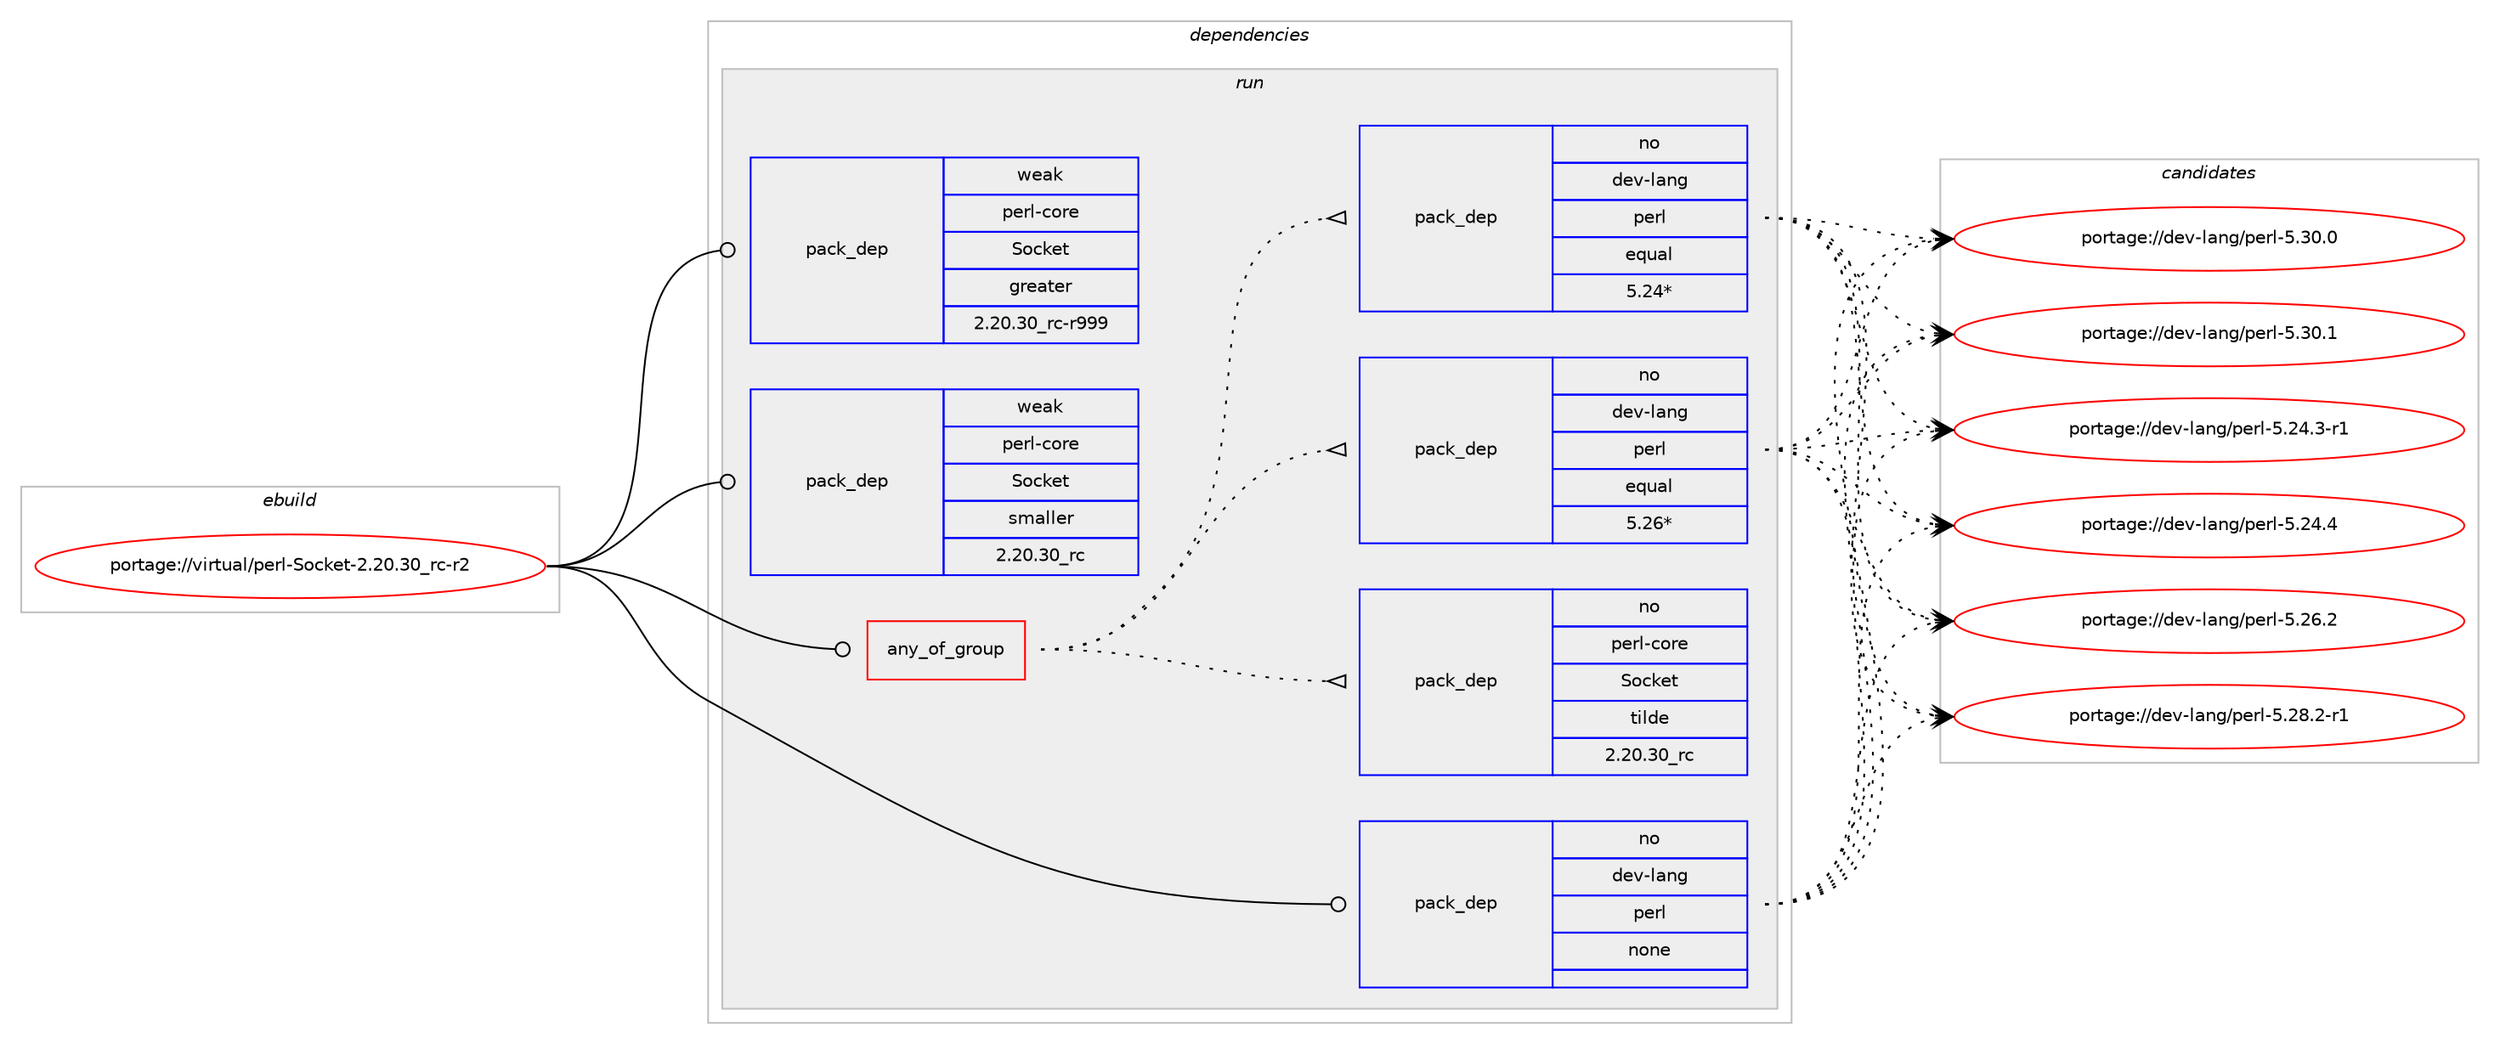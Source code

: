 digraph prolog {

# *************
# Graph options
# *************

newrank=true;
concentrate=true;
compound=true;
graph [rankdir=LR,fontname=Helvetica,fontsize=10,ranksep=1.5];#, ranksep=2.5, nodesep=0.2];
edge  [arrowhead=vee];
node  [fontname=Helvetica,fontsize=10];

# **********
# The ebuild
# **********

subgraph cluster_leftcol {
color=gray;
rank=same;
label=<<i>ebuild</i>>;
id [label="portage://virtual/perl-Socket-2.20.30_rc-r2", color=red, width=4, href="../virtual/perl-Socket-2.20.30_rc-r2.svg"];
}

# ****************
# The dependencies
# ****************

subgraph cluster_midcol {
color=gray;
label=<<i>dependencies</i>>;
subgraph cluster_compile {
fillcolor="#eeeeee";
style=filled;
label=<<i>compile</i>>;
}
subgraph cluster_compileandrun {
fillcolor="#eeeeee";
style=filled;
label=<<i>compile and run</i>>;
}
subgraph cluster_run {
fillcolor="#eeeeee";
style=filled;
label=<<i>run</i>>;
subgraph any7332 {
dependency435317 [label=<<TABLE BORDER="0" CELLBORDER="1" CELLSPACING="0" CELLPADDING="4"><TR><TD CELLPADDING="10">any_of_group</TD></TR></TABLE>>, shape=none, color=red];subgraph pack322722 {
dependency435318 [label=<<TABLE BORDER="0" CELLBORDER="1" CELLSPACING="0" CELLPADDING="4" WIDTH="220"><TR><TD ROWSPAN="6" CELLPADDING="30">pack_dep</TD></TR><TR><TD WIDTH="110">no</TD></TR><TR><TD>dev-lang</TD></TR><TR><TD>perl</TD></TR><TR><TD>equal</TD></TR><TR><TD>5.26*</TD></TR></TABLE>>, shape=none, color=blue];
}
dependency435317:e -> dependency435318:w [weight=20,style="dotted",arrowhead="oinv"];
subgraph pack322723 {
dependency435319 [label=<<TABLE BORDER="0" CELLBORDER="1" CELLSPACING="0" CELLPADDING="4" WIDTH="220"><TR><TD ROWSPAN="6" CELLPADDING="30">pack_dep</TD></TR><TR><TD WIDTH="110">no</TD></TR><TR><TD>dev-lang</TD></TR><TR><TD>perl</TD></TR><TR><TD>equal</TD></TR><TR><TD>5.24*</TD></TR></TABLE>>, shape=none, color=blue];
}
dependency435317:e -> dependency435319:w [weight=20,style="dotted",arrowhead="oinv"];
subgraph pack322724 {
dependency435320 [label=<<TABLE BORDER="0" CELLBORDER="1" CELLSPACING="0" CELLPADDING="4" WIDTH="220"><TR><TD ROWSPAN="6" CELLPADDING="30">pack_dep</TD></TR><TR><TD WIDTH="110">no</TD></TR><TR><TD>perl-core</TD></TR><TR><TD>Socket</TD></TR><TR><TD>tilde</TD></TR><TR><TD>2.20.30_rc</TD></TR></TABLE>>, shape=none, color=blue];
}
dependency435317:e -> dependency435320:w [weight=20,style="dotted",arrowhead="oinv"];
}
id:e -> dependency435317:w [weight=20,style="solid",arrowhead="odot"];
subgraph pack322725 {
dependency435321 [label=<<TABLE BORDER="0" CELLBORDER="1" CELLSPACING="0" CELLPADDING="4" WIDTH="220"><TR><TD ROWSPAN="6" CELLPADDING="30">pack_dep</TD></TR><TR><TD WIDTH="110">no</TD></TR><TR><TD>dev-lang</TD></TR><TR><TD>perl</TD></TR><TR><TD>none</TD></TR><TR><TD></TD></TR></TABLE>>, shape=none, color=blue];
}
id:e -> dependency435321:w [weight=20,style="solid",arrowhead="odot"];
subgraph pack322726 {
dependency435322 [label=<<TABLE BORDER="0" CELLBORDER="1" CELLSPACING="0" CELLPADDING="4" WIDTH="220"><TR><TD ROWSPAN="6" CELLPADDING="30">pack_dep</TD></TR><TR><TD WIDTH="110">weak</TD></TR><TR><TD>perl-core</TD></TR><TR><TD>Socket</TD></TR><TR><TD>greater</TD></TR><TR><TD>2.20.30_rc-r999</TD></TR></TABLE>>, shape=none, color=blue];
}
id:e -> dependency435322:w [weight=20,style="solid",arrowhead="odot"];
subgraph pack322727 {
dependency435323 [label=<<TABLE BORDER="0" CELLBORDER="1" CELLSPACING="0" CELLPADDING="4" WIDTH="220"><TR><TD ROWSPAN="6" CELLPADDING="30">pack_dep</TD></TR><TR><TD WIDTH="110">weak</TD></TR><TR><TD>perl-core</TD></TR><TR><TD>Socket</TD></TR><TR><TD>smaller</TD></TR><TR><TD>2.20.30_rc</TD></TR></TABLE>>, shape=none, color=blue];
}
id:e -> dependency435323:w [weight=20,style="solid",arrowhead="odot"];
}
}

# **************
# The candidates
# **************

subgraph cluster_choices {
rank=same;
color=gray;
label=<<i>candidates</i>>;

subgraph choice322722 {
color=black;
nodesep=1;
choiceportage100101118451089711010347112101114108455346505246514511449 [label="portage://dev-lang/perl-5.24.3-r1", color=red, width=4,href="../dev-lang/perl-5.24.3-r1.svg"];
choiceportage10010111845108971101034711210111410845534650524652 [label="portage://dev-lang/perl-5.24.4", color=red, width=4,href="../dev-lang/perl-5.24.4.svg"];
choiceportage10010111845108971101034711210111410845534650544650 [label="portage://dev-lang/perl-5.26.2", color=red, width=4,href="../dev-lang/perl-5.26.2.svg"];
choiceportage100101118451089711010347112101114108455346505646504511449 [label="portage://dev-lang/perl-5.28.2-r1", color=red, width=4,href="../dev-lang/perl-5.28.2-r1.svg"];
choiceportage10010111845108971101034711210111410845534651484648 [label="portage://dev-lang/perl-5.30.0", color=red, width=4,href="../dev-lang/perl-5.30.0.svg"];
choiceportage10010111845108971101034711210111410845534651484649 [label="portage://dev-lang/perl-5.30.1", color=red, width=4,href="../dev-lang/perl-5.30.1.svg"];
dependency435318:e -> choiceportage100101118451089711010347112101114108455346505246514511449:w [style=dotted,weight="100"];
dependency435318:e -> choiceportage10010111845108971101034711210111410845534650524652:w [style=dotted,weight="100"];
dependency435318:e -> choiceportage10010111845108971101034711210111410845534650544650:w [style=dotted,weight="100"];
dependency435318:e -> choiceportage100101118451089711010347112101114108455346505646504511449:w [style=dotted,weight="100"];
dependency435318:e -> choiceportage10010111845108971101034711210111410845534651484648:w [style=dotted,weight="100"];
dependency435318:e -> choiceportage10010111845108971101034711210111410845534651484649:w [style=dotted,weight="100"];
}
subgraph choice322723 {
color=black;
nodesep=1;
choiceportage100101118451089711010347112101114108455346505246514511449 [label="portage://dev-lang/perl-5.24.3-r1", color=red, width=4,href="../dev-lang/perl-5.24.3-r1.svg"];
choiceportage10010111845108971101034711210111410845534650524652 [label="portage://dev-lang/perl-5.24.4", color=red, width=4,href="../dev-lang/perl-5.24.4.svg"];
choiceportage10010111845108971101034711210111410845534650544650 [label="portage://dev-lang/perl-5.26.2", color=red, width=4,href="../dev-lang/perl-5.26.2.svg"];
choiceportage100101118451089711010347112101114108455346505646504511449 [label="portage://dev-lang/perl-5.28.2-r1", color=red, width=4,href="../dev-lang/perl-5.28.2-r1.svg"];
choiceportage10010111845108971101034711210111410845534651484648 [label="portage://dev-lang/perl-5.30.0", color=red, width=4,href="../dev-lang/perl-5.30.0.svg"];
choiceportage10010111845108971101034711210111410845534651484649 [label="portage://dev-lang/perl-5.30.1", color=red, width=4,href="../dev-lang/perl-5.30.1.svg"];
dependency435319:e -> choiceportage100101118451089711010347112101114108455346505246514511449:w [style=dotted,weight="100"];
dependency435319:e -> choiceportage10010111845108971101034711210111410845534650524652:w [style=dotted,weight="100"];
dependency435319:e -> choiceportage10010111845108971101034711210111410845534650544650:w [style=dotted,weight="100"];
dependency435319:e -> choiceportage100101118451089711010347112101114108455346505646504511449:w [style=dotted,weight="100"];
dependency435319:e -> choiceportage10010111845108971101034711210111410845534651484648:w [style=dotted,weight="100"];
dependency435319:e -> choiceportage10010111845108971101034711210111410845534651484649:w [style=dotted,weight="100"];
}
subgraph choice322724 {
color=black;
nodesep=1;
}
subgraph choice322725 {
color=black;
nodesep=1;
choiceportage100101118451089711010347112101114108455346505246514511449 [label="portage://dev-lang/perl-5.24.3-r1", color=red, width=4,href="../dev-lang/perl-5.24.3-r1.svg"];
choiceportage10010111845108971101034711210111410845534650524652 [label="portage://dev-lang/perl-5.24.4", color=red, width=4,href="../dev-lang/perl-5.24.4.svg"];
choiceportage10010111845108971101034711210111410845534650544650 [label="portage://dev-lang/perl-5.26.2", color=red, width=4,href="../dev-lang/perl-5.26.2.svg"];
choiceportage100101118451089711010347112101114108455346505646504511449 [label="portage://dev-lang/perl-5.28.2-r1", color=red, width=4,href="../dev-lang/perl-5.28.2-r1.svg"];
choiceportage10010111845108971101034711210111410845534651484648 [label="portage://dev-lang/perl-5.30.0", color=red, width=4,href="../dev-lang/perl-5.30.0.svg"];
choiceportage10010111845108971101034711210111410845534651484649 [label="portage://dev-lang/perl-5.30.1", color=red, width=4,href="../dev-lang/perl-5.30.1.svg"];
dependency435321:e -> choiceportage100101118451089711010347112101114108455346505246514511449:w [style=dotted,weight="100"];
dependency435321:e -> choiceportage10010111845108971101034711210111410845534650524652:w [style=dotted,weight="100"];
dependency435321:e -> choiceportage10010111845108971101034711210111410845534650544650:w [style=dotted,weight="100"];
dependency435321:e -> choiceportage100101118451089711010347112101114108455346505646504511449:w [style=dotted,weight="100"];
dependency435321:e -> choiceportage10010111845108971101034711210111410845534651484648:w [style=dotted,weight="100"];
dependency435321:e -> choiceportage10010111845108971101034711210111410845534651484649:w [style=dotted,weight="100"];
}
subgraph choice322726 {
color=black;
nodesep=1;
}
subgraph choice322727 {
color=black;
nodesep=1;
}
}

}

